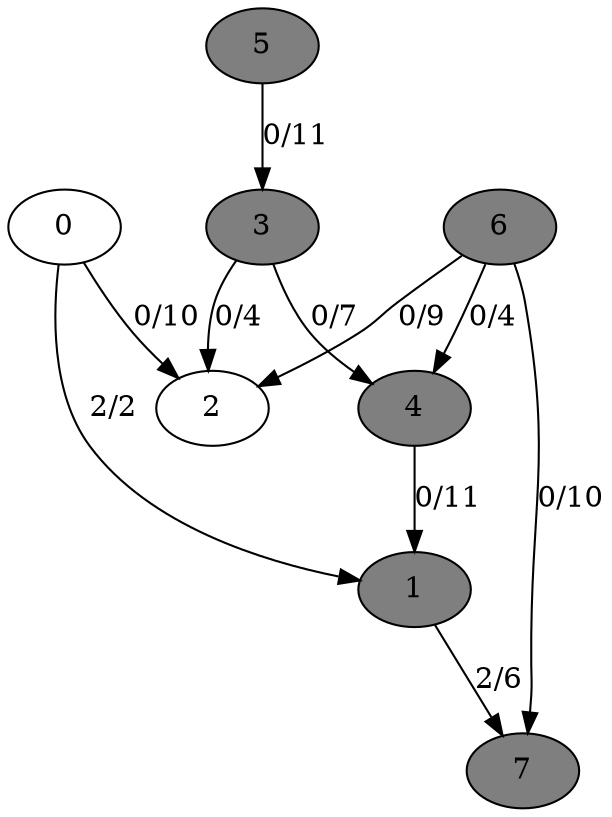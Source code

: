 digraph G {
	0[style=filled fillcolor=grey100];
	0->1[label ="2/2"] ;
	0->2[label ="0/10"] ;
	1[style=filled fillcolor=grey50];
	1->7[label ="2/6"] ;
	2[style=filled fillcolor=grey100];
	3[style=filled fillcolor=grey50];
	3->2[label ="0/4"] ;
	3->4[label ="0/7"] ;
	4[style=filled fillcolor=grey50];
	4->1[label ="0/11"] ;
	5[style=filled fillcolor=grey50];
	5->3[label ="0/11"] ;
	6[style=filled fillcolor=grey50];
	6->2[label ="0/9"] ;
	6->4[label ="0/4"] ;
	6->7[label ="0/10"] ;
	7[style=filled fillcolor=grey50];
}
